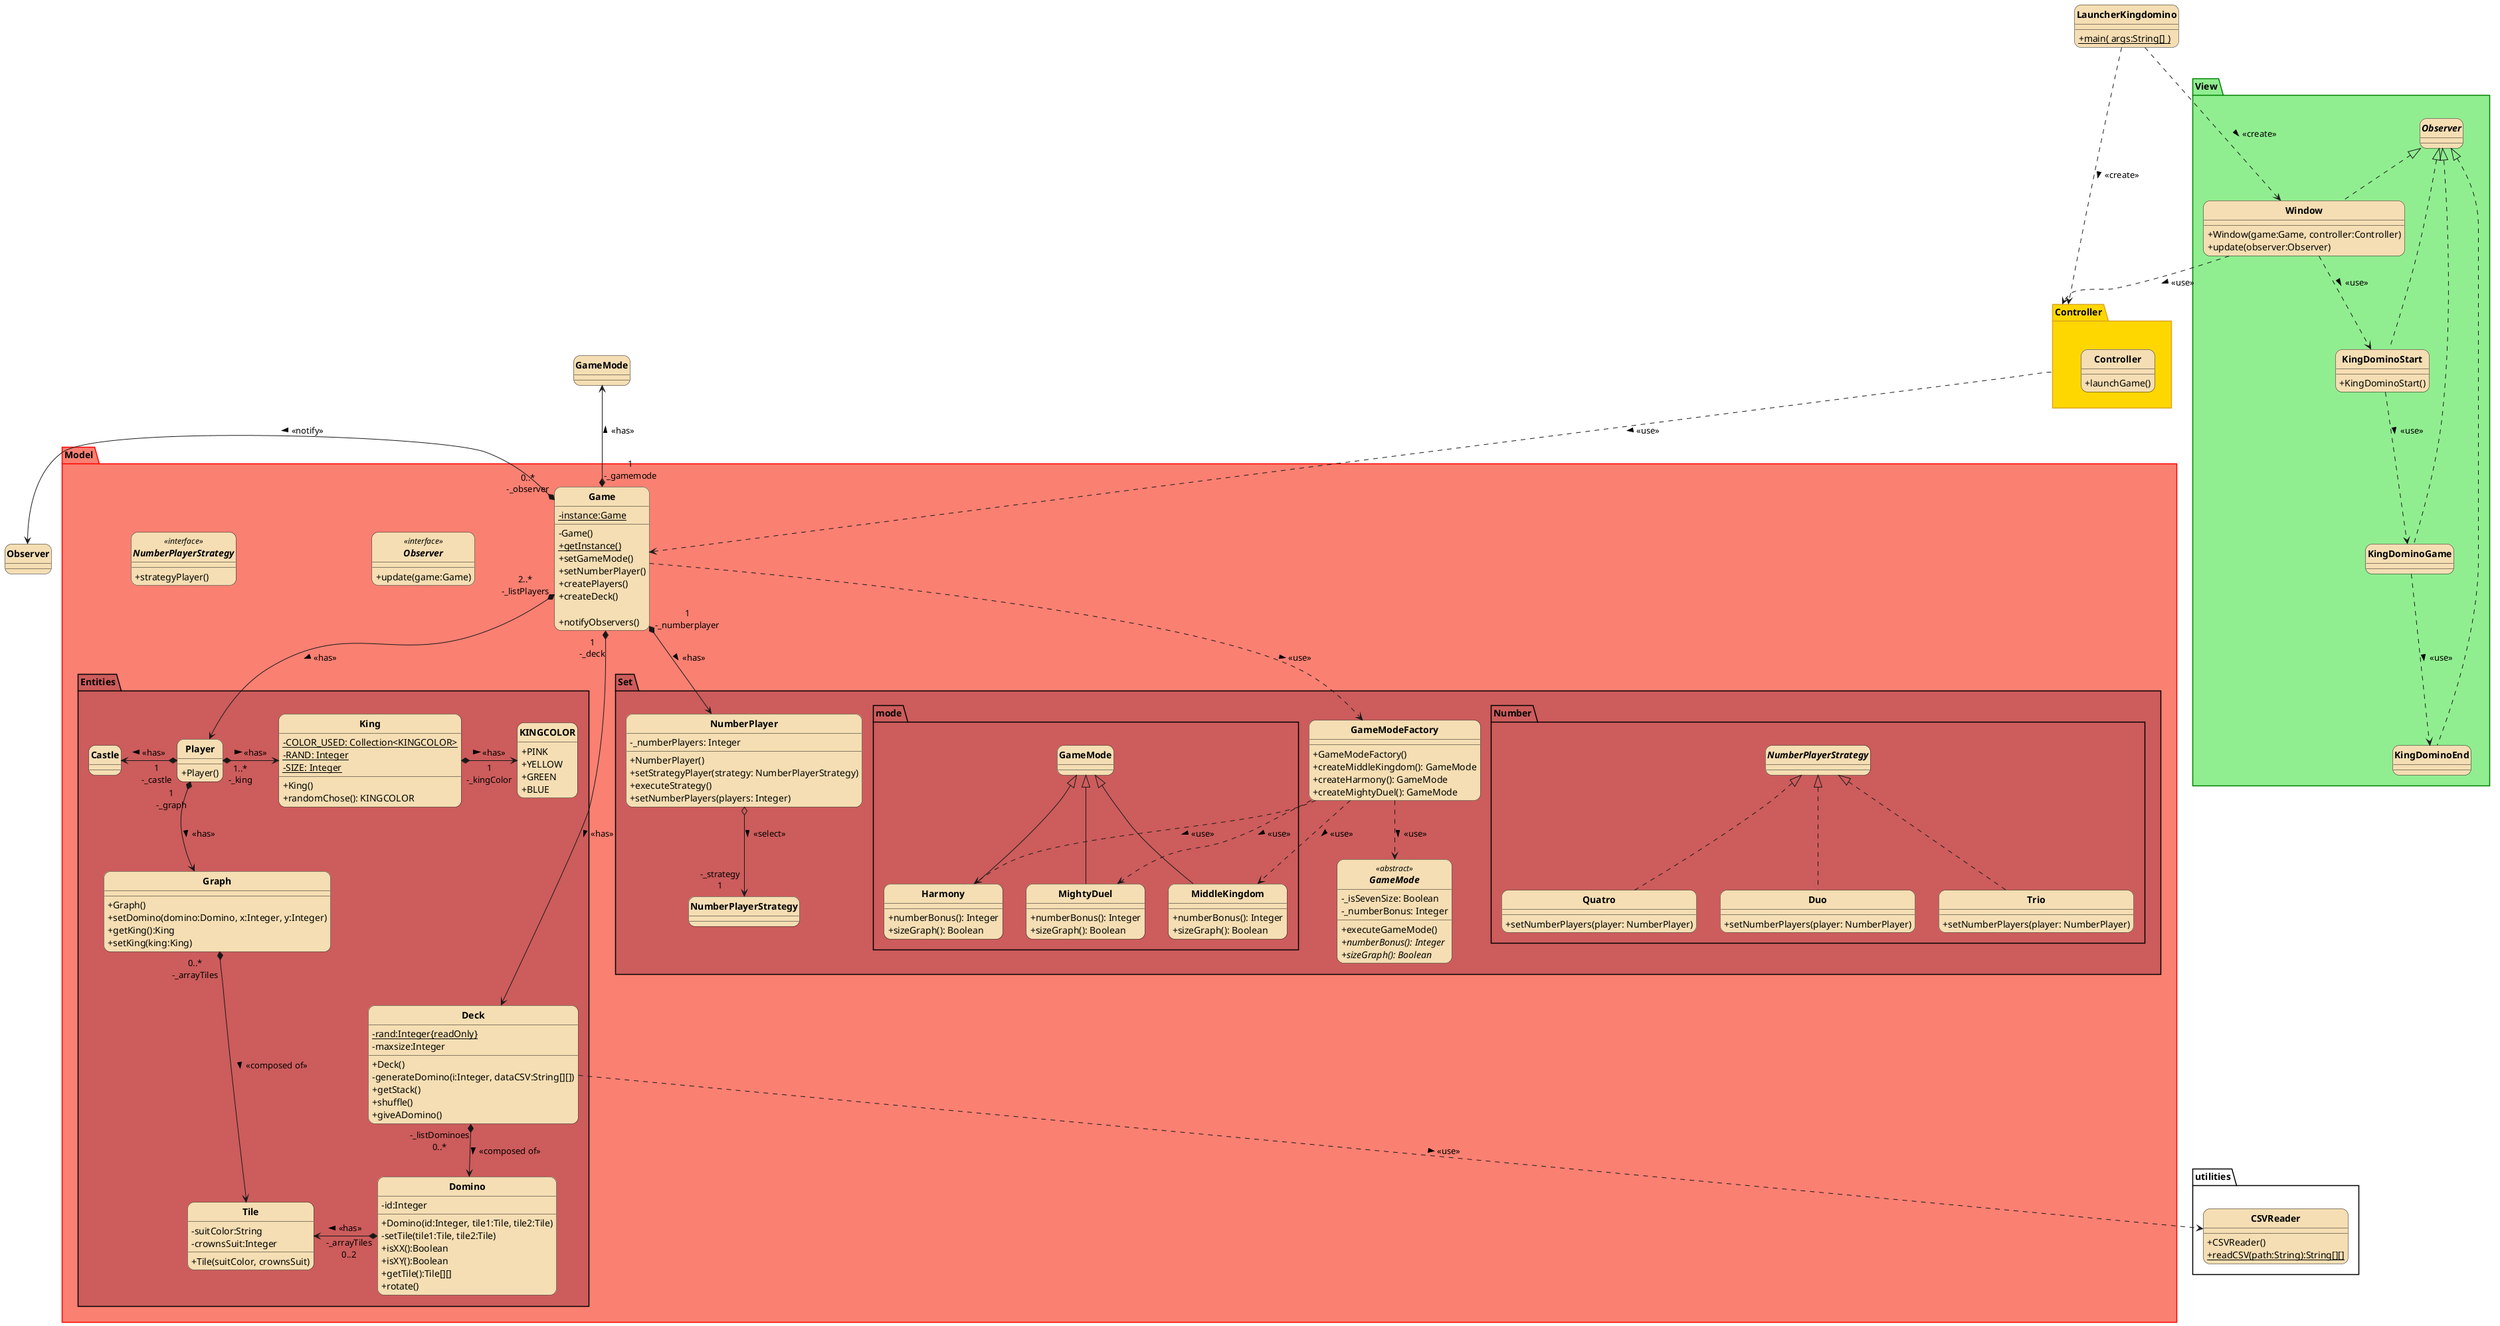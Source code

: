 @startuml
skinparam style strictuml
skinparam classAttributeIconSize 0
skinparam classFontStyle Bold
hide enum methods
skinparam roundcorner 20
skinparam classBackgroundColor #wheat


class LauncherKingdomino{
    + {static} main( args:String[] )
}

package utilities {
    class CSVReader{
        +CSVReader()
        {static}+readCSV(path:String):String[][]
    }

}

package Model #salmon;line:red{

    class Game {
        {static}-instance:Game
        -Game()
        {static}+getInstance()
        +setGameMode()
        +setNumberPlayer()
        +createPlayers()
        +createDeck()

        +notifyObservers()
    }

    interface Observer<<interface>>{
       +update(game:Game)
    }

    package Entities #indianred{
        Graph "0..*\n-_arrayTiles" *---> Tile : <<composed of>> >

        class Graph {
            +Graph()
            +setDomino(domino:Domino, x:Integer, y:Integer)
            +getKing():King
            +setKing(king:King)

        }

        class King{
            {static}-COLOR_USED: Collection<KINGCOLOR>
            {static}-RAND: Integer
            {static}-SIZE: Integer

            +King()
            +randomChose(): KINGCOLOR
        }


        Deck "-_listDominoes\n0..*" *--> Domino : <<composed of>> >


        class Deck{
            {static}-rand:Integer{readOnly}
            -maxsize:Integer
            +Deck()
            -generateDomino(i:Integer, dataCSV:String[][])
            +getStack()
            +shuffle()
            +giveADomino()
        }

        Domino "-_arrayTiles\n0..2" *-l-> Tile : <<has>> >
        class Domino {
           -id:Integer
           +Domino(id:Integer, tile1:Tile, tile2:Tile)
           -setTile(tile1:Tile, tile2:Tile)
           +isXX():Boolean
           +isXY():Boolean
           +getTile():Tile[][]
           +rotate()
        }

        class Tile{
           -suitColor:String
           -crownsSuit:Integer
           +Tile(suitColor, crownsSuit)
        }

        Player "1\n-_graph" *--> Graph : > <<has>>
        Player "1..*\n-_king"*-> King : > <<has>>
        Player "1\n-_castle" *-l-> Castle : > <<has>>
        class Player {
            +Player()
        }

        class Castle{

        }

        enum KINGCOLOR {
            +PINK
            +YELLOW
            +GREEN
            +BLUE
        }

    }


    package Set #indianred {

        class NumberPlayer{
            -_numberPlayers: Integer
            +NumberPlayer()
            +setStrategyPlayer(strategy: NumberPlayerStrategy)
            +executeStrategy()
            +setNumberPlayers(players: Integer)
         }

        NumberPlayer o--> "-_strategy\n1"NumberPlayerStrategy: > <<select>>

        package Number{
            class Duo implements NumberPlayerStrategy
            {
                +setNumberPlayers(player: NumberPlayer)
            }

            class Trio implements NumberPlayerStrategy
            {
                +setNumberPlayers(player: NumberPlayer)
            }

            class Quatro implements NumberPlayerStrategy
            {
                +setNumberPlayers(player: NumberPlayer)
            }
        }

        Game ..> GameModeFactory : <<use>> >
        GameModeFactory ..> GameMode : <<use>> >

        class GameModeFactory{
            +GameModeFactory()
            +createMiddleKingdom(): GameMode
            +createHarmony(): GameMode
            +createMightyDuel(): GameMode
        }

        abstract GameMode<<abstract>>{
            -_isSevenSize: Boolean
            -_numberBonus: Integer
            +executeGameMode()
            {abstract}+numberBonus(): Integer
            {abstract}+sizeGraph(): Boolean
        }


            package mode{
                class MiddleKingdom extends GameMode{
                    +numberBonus(): Integer
                    +sizeGraph(): Boolean
                }

                class Harmony extends GameMode{
                    +numberBonus(): Integer
                    +sizeGraph(): Boolean
                }

                class MightyDuel extends GameMode{
                    +numberBonus(): Integer
                    +sizeGraph(): Boolean
                }

                GameModeFactory ..> MiddleKingdom: <<use>> >
                GameModeFactory ..> Harmony: <<use>> >
                GameModeFactory ..> MightyDuel: <<use>> >
            }

    }

    interface NumberPlayerStrategy<<interface>>{
        +strategyPlayer()
    }
}

package View #lightgreen;line:green{
    Window ..> KingDominoStart : <<use>> >
    KingDominoStart ..> KingDominoGame : <<use>> >
    KingDominoGame ..> KingDominoEnd: <<use>> >

    class Window implements Observer
    {
        +Window(game:Game, controller:Controller)
        +update(observer:Observer)
    }

    class KingDominoStart implements Observer
    {
        +KingDominoStart()
    }

    class KingDominoGame implements Observer
    {

    }

    class KingDominoEnd implements Observer
    {

    }
}

package Controller #gold;line:goldenrod {

    class Controller{
        +launchGame()
    }

}

    Window ..> Controller :<<use>> >
LauncherKingdomino ...> Window : <<create>> >
LauncherKingdomino .> Controller : <<create>> >

Game "1\n-_gamemode"*-u-> GameMode : <<has>> >
Game "1\n-_numberplayer" *--> NumberPlayer : <<has>> >
Game "1\n-_deck" *--> Deck : <<has>> >
Game "2..*\n-_listPlayers" *--> Player : <<has>> >


Controller ..> Game : <<use>> >
Game *-l-> Observer : "0..*\n-_observer"<<notify>> >
King *-r-> "1\n-_kingColor" KINGCOLOR : <<has>> >
Deck .d.> CSVReader : <<use>> >

@enduml